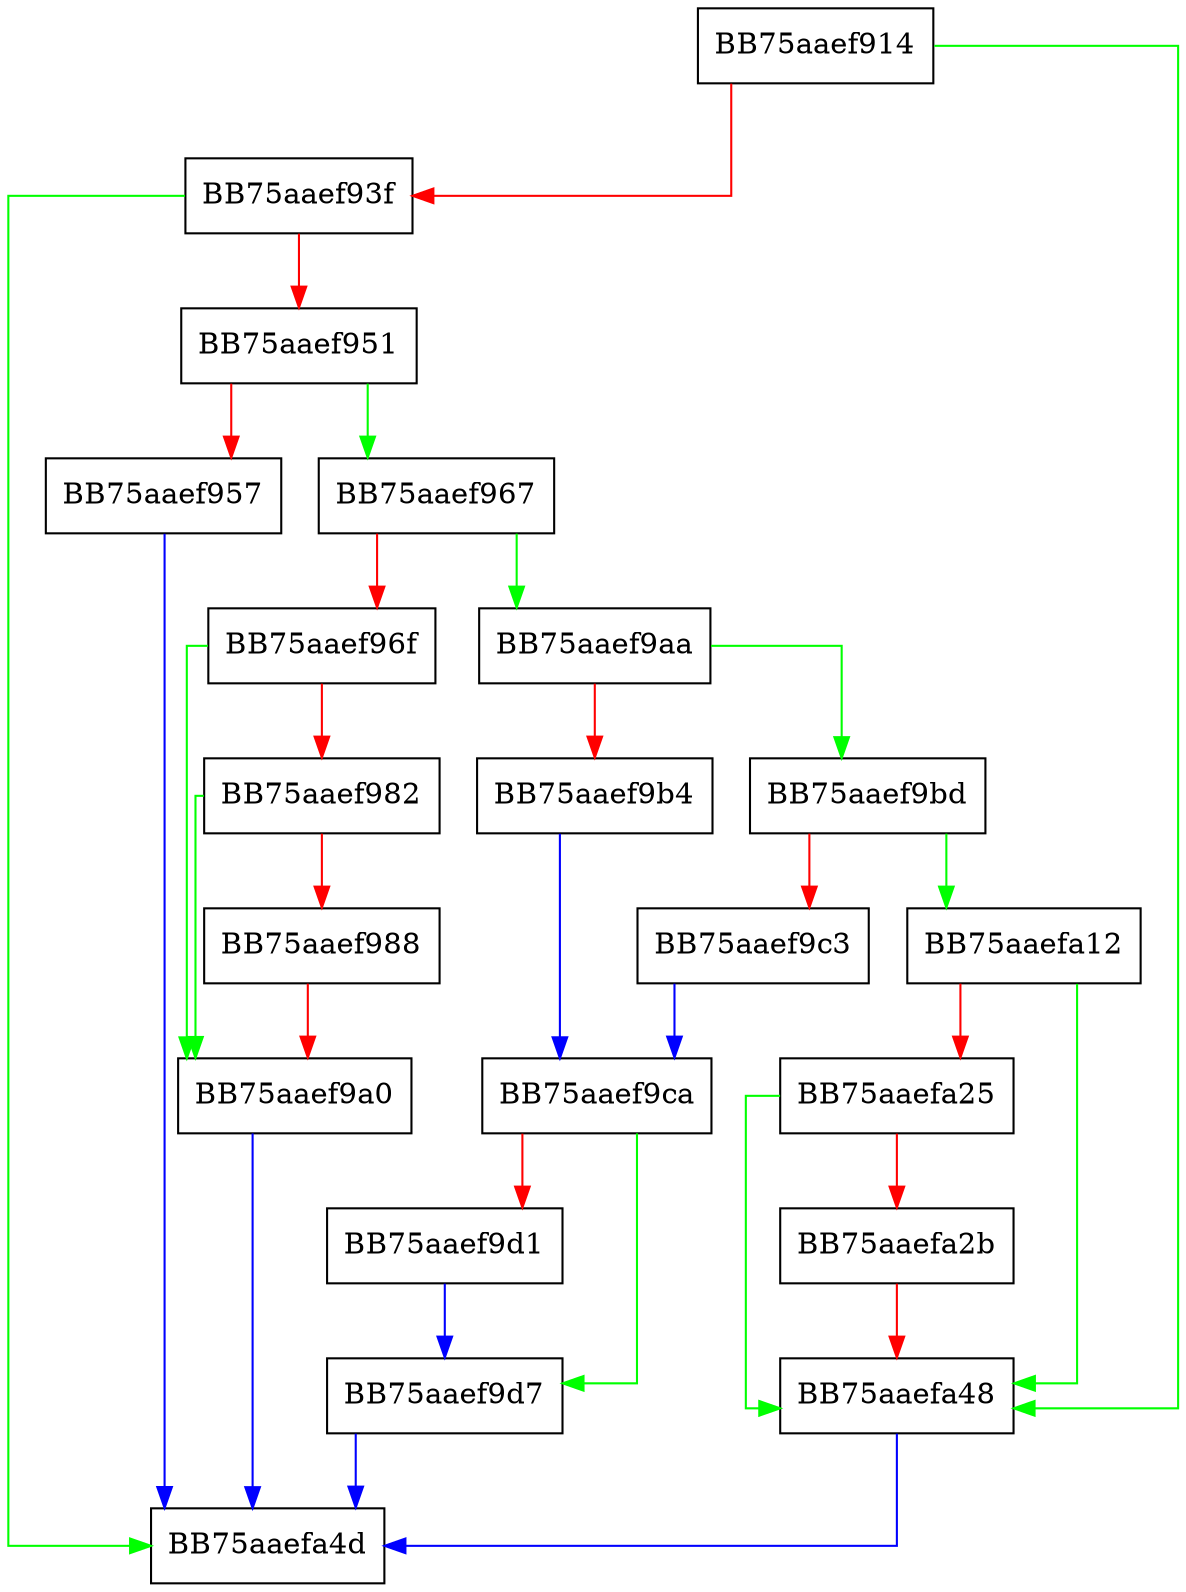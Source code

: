 digraph ToDiskDevice {
  node [shape="box"];
  graph [splines=ortho];
  BB75aaef914 -> BB75aaefa48 [color="green"];
  BB75aaef914 -> BB75aaef93f [color="red"];
  BB75aaef93f -> BB75aaefa4d [color="green"];
  BB75aaef93f -> BB75aaef951 [color="red"];
  BB75aaef951 -> BB75aaef967 [color="green"];
  BB75aaef951 -> BB75aaef957 [color="red"];
  BB75aaef957 -> BB75aaefa4d [color="blue"];
  BB75aaef967 -> BB75aaef9aa [color="green"];
  BB75aaef967 -> BB75aaef96f [color="red"];
  BB75aaef96f -> BB75aaef9a0 [color="green"];
  BB75aaef96f -> BB75aaef982 [color="red"];
  BB75aaef982 -> BB75aaef9a0 [color="green"];
  BB75aaef982 -> BB75aaef988 [color="red"];
  BB75aaef988 -> BB75aaef9a0 [color="red"];
  BB75aaef9a0 -> BB75aaefa4d [color="blue"];
  BB75aaef9aa -> BB75aaef9bd [color="green"];
  BB75aaef9aa -> BB75aaef9b4 [color="red"];
  BB75aaef9b4 -> BB75aaef9ca [color="blue"];
  BB75aaef9bd -> BB75aaefa12 [color="green"];
  BB75aaef9bd -> BB75aaef9c3 [color="red"];
  BB75aaef9c3 -> BB75aaef9ca [color="blue"];
  BB75aaef9ca -> BB75aaef9d7 [color="green"];
  BB75aaef9ca -> BB75aaef9d1 [color="red"];
  BB75aaef9d1 -> BB75aaef9d7 [color="blue"];
  BB75aaef9d7 -> BB75aaefa4d [color="blue"];
  BB75aaefa12 -> BB75aaefa48 [color="green"];
  BB75aaefa12 -> BB75aaefa25 [color="red"];
  BB75aaefa25 -> BB75aaefa48 [color="green"];
  BB75aaefa25 -> BB75aaefa2b [color="red"];
  BB75aaefa2b -> BB75aaefa48 [color="red"];
  BB75aaefa48 -> BB75aaefa4d [color="blue"];
}